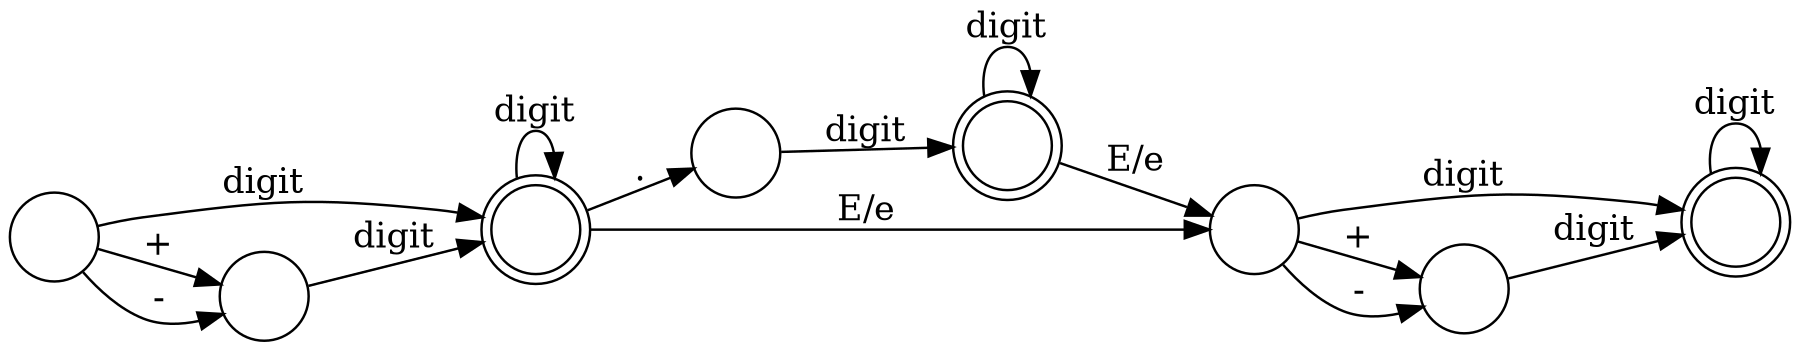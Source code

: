 digraph finite_state_machine {
	rankdir=LR;
	size="12,9!"
	node [label=""; shape = doublecircle]; B D G;
	node [shape = circle];
	S -> A [label = "+"];
	S -> A [label = "-"];
	S -> B [label = "digit"];

	A -> B [label = "digit"];

	B -> B [label = "digit"];
	B -> C [label = "."];
	B -> E [label = "E/e"];

	C -> D [label = "digit"];

	D -> D [label = "digit"];
	D -> E [label = "E/e"];

	E -> F [label = "+"];
	E -> F [label = "-"];
	E -> G [label = "digit"];

	F -> G [label = "digit"];

	G -> G [label = "digit"];
}
